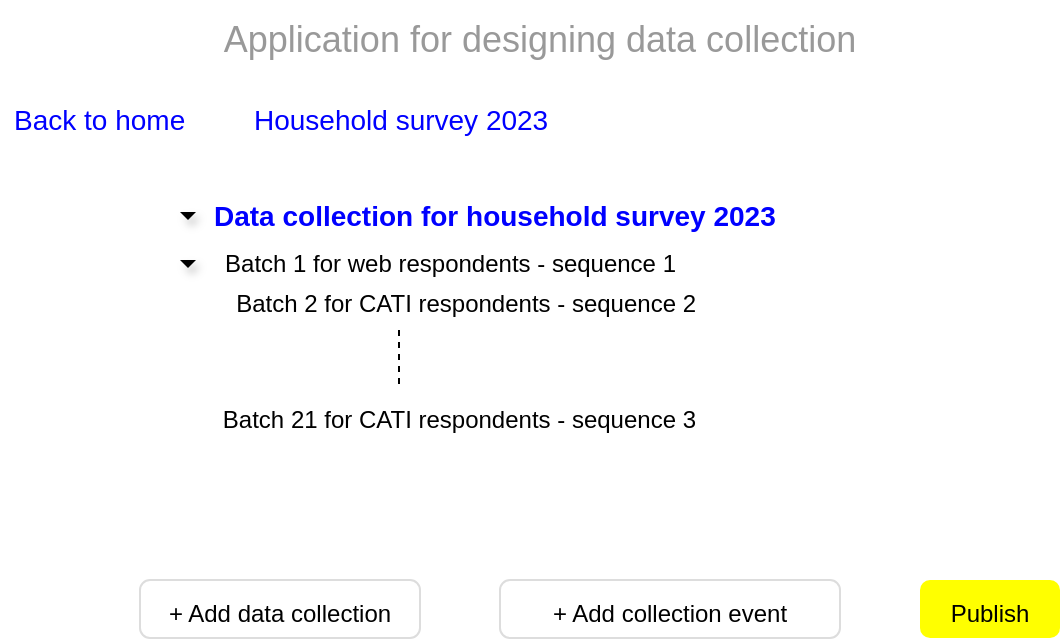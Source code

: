 <mxfile version="18.0.2" type="device"><diagram name="Page-1" id="c9db0220-8083-56f3-ca83-edcdcd058819"><mxGraphModel dx="942" dy="355" grid="1" gridSize="10" guides="1" tooltips="1" connect="1" arrows="1" fold="1" page="1" pageScale="1.5" pageWidth="826" pageHeight="1169" background="#ffffff" math="0" shadow="0"><root><mxCell id="0" style=";html=1;"/><mxCell id="1" style=";html=1;" parent="0"/><mxCell id="3d76a8aef4d5c911-26" value="" style="shape=triangle;strokeColor=none;fillColor=#000000;direction=south;rounded=0;shadow=1;fontSize=12;fontColor=#000000;align=center;html=1;" parent="1" vertex="1"><mxGeometry x="100" y="146" width="8" height="4" as="geometry"/></mxCell><mxCell id="-qu1YzCTw--MIumMyG8b-17" value="&lt;font style=&quot;font-size: 14px;&quot;&gt;Household survey 2023&lt;/font&gt;" style="html=1;shadow=0;dashed=0;shape=mxgraph.bootstrap.rect;strokeColor=none;fillColor=none;fontColor=#0000FF;align=left;spacingLeft=5;whiteSpace=wrap;rounded=0;" parent="1" vertex="1"><mxGeometry x="130" y="90" width="240" height="20" as="geometry"/></mxCell><mxCell id="7IJD1ozmawMAS_vIAmzZ-1" value="&lt;font style=&quot;font-size: 14px;&quot;&gt;Back to home&lt;/font&gt;" style="html=1;shadow=0;dashed=0;shape=mxgraph.bootstrap.rect;strokeColor=none;fillColor=none;fontColor=#0000FF;align=left;spacingLeft=5;whiteSpace=wrap;rounded=0;" vertex="1" parent="1"><mxGeometry x="10" y="90" width="100" height="20" as="geometry"/></mxCell><mxCell id="7IJD1ozmawMAS_vIAmzZ-2" value="&lt;font style=&quot;font-size: 12px;&quot;&gt;+ Add data collection&lt;/font&gt;" style="html=1;shadow=0;dashed=0;shape=mxgraph.bootstrap.rrect;rSize=5;fontSize=16;strokeColor=#dddddd;whiteSpace=wrap;" vertex="1" parent="1"><mxGeometry x="80" y="330" width="140" height="29" as="geometry"/></mxCell><mxCell id="7IJD1ozmawMAS_vIAmzZ-3" value="&lt;font style=&quot;font-size: 12px;&quot;&gt;+ Add collection event&lt;/font&gt;" style="html=1;shadow=0;dashed=0;shape=mxgraph.bootstrap.rrect;rSize=5;fontSize=16;strokeColor=#dddddd;whiteSpace=wrap;" vertex="1" parent="1"><mxGeometry x="260" y="330" width="170" height="29" as="geometry"/></mxCell><mxCell id="7IJD1ozmawMAS_vIAmzZ-4" value="&lt;font style=&quot;font-size: 12px;&quot;&gt;Publish&lt;/font&gt;" style="html=1;shadow=0;dashed=0;shape=mxgraph.bootstrap.rrect;rSize=5;fontSize=16;fillColor=#FFFF00;strokeColor=none;fontColor=#000000;whiteSpace=wrap;" vertex="1" parent="1"><mxGeometry x="470" y="330" width="70" height="29" as="geometry"/></mxCell><mxCell id="7IJD1ozmawMAS_vIAmzZ-6" value="&lt;font style=&quot;font-size: 14px;&quot;&gt;&lt;b&gt;Data collection for household survey 2023&lt;/b&gt;&lt;/font&gt;" style="html=1;shadow=0;dashed=0;shape=mxgraph.bootstrap.rect;strokeColor=none;fillColor=none;fontColor=#0000FF;align=left;spacingLeft=5;whiteSpace=wrap;rounded=0;" vertex="1" parent="1"><mxGeometry x="110" y="138" width="290" height="20" as="geometry"/></mxCell><mxCell id="7IJD1ozmawMAS_vIAmzZ-7" value="&lt;font style=&quot;font-size: 12px;&quot;&gt;Batch 1 for web respondents - sequence 1&lt;/font&gt;" style="html=1;shadow=0;dashed=0;shape=mxgraph.bootstrap.rect;strokeColor=none;fillColor=none;align=right;fontSize=10;whiteSpace=wrap;rounded=0;" vertex="1" parent="1"><mxGeometry x="115" y="162" width="235" height="20" as="geometry"/></mxCell><mxCell id="7IJD1ozmawMAS_vIAmzZ-8" value="&lt;font style=&quot;font-size: 12px;&quot;&gt;Batch 2 for CATI respondents - sequence 2&lt;/font&gt;" style="html=1;shadow=0;dashed=0;shape=mxgraph.bootstrap.rect;strokeColor=none;fillColor=none;align=right;fontSize=10;whiteSpace=wrap;rounded=0;" vertex="1" parent="1"><mxGeometry x="120" y="182" width="240" height="20" as="geometry"/></mxCell><mxCell id="7IJD1ozmawMAS_vIAmzZ-9" value="&lt;font style=&quot;font-size: 12px;&quot;&gt;Batch 21 for CATI respondents - sequence 3&lt;/font&gt;" style="html=1;shadow=0;dashed=0;shape=mxgraph.bootstrap.rect;strokeColor=none;fillColor=none;align=right;fontSize=10;whiteSpace=wrap;rounded=0;" vertex="1" parent="1"><mxGeometry x="115" y="240" width="245" height="20" as="geometry"/></mxCell><mxCell id="7IJD1ozmawMAS_vIAmzZ-10" value="" style="endArrow=none;dashed=1;html=1;rounded=0;" edge="1" parent="1"><mxGeometry width="50" height="50" relative="1" as="geometry"><mxPoint x="209.5" y="232" as="sourcePoint"/><mxPoint x="209.5" y="202" as="targetPoint"/></mxGeometry></mxCell><mxCell id="7IJD1ozmawMAS_vIAmzZ-22" value="" style="shape=triangle;strokeColor=none;fillColor=#000000;direction=south;rounded=0;shadow=1;fontSize=12;fontColor=#000000;align=center;html=1;" vertex="1" parent="1"><mxGeometry x="100" y="170" width="8" height="4" as="geometry"/></mxCell><mxCell id="7IJD1ozmawMAS_vIAmzZ-13" value="&lt;font style=&quot;font-size: 18px;&quot;&gt;Application for designing data collection&lt;/font&gt;" style="html=1;shadow=0;dashed=0;fillColor=none;strokeColor=none;shape=mxgraph.bootstrap.rect;fontColor=#999999;fontSize=14;whiteSpace=wrap;" vertex="1" parent="1"><mxGeometry x="20" y="40" width="520" height="40" as="geometry"/></mxCell></root></mxGraphModel></diagram></mxfile>